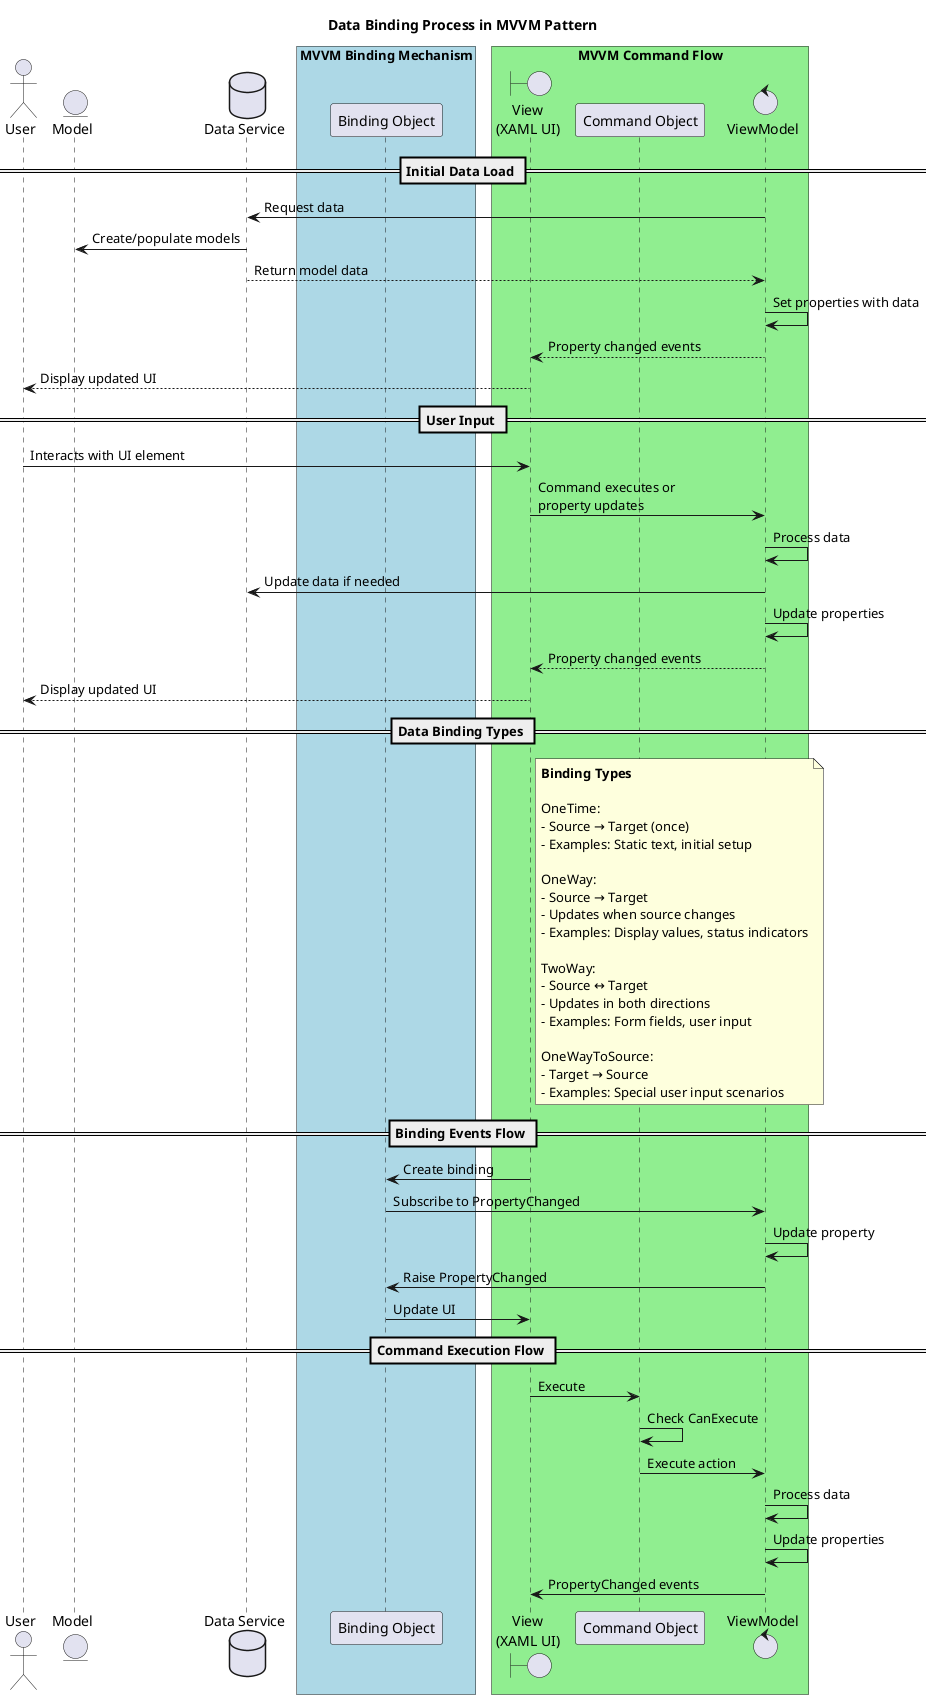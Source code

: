 @startuml Data Binding in MVVM

' Data binding flow in MVVM pattern
title Data Binding Process in MVVM Pattern

actor User
boundary "View\n(XAML UI)" as View
control "ViewModel" as ViewModel
entity "Model" as Model
database "Data Service" as Service

== Initial Data Load ==

ViewModel -> Service : Request data
Service -> Model : Create/populate models
Service --> ViewModel : Return model data
ViewModel -> ViewModel : Set properties with data
ViewModel --> View : Property changed events
View --> User : Display updated UI

== User Input ==

User -> View : Interacts with UI element
View -> ViewModel : Command executes or\nproperty updates
ViewModel -> ViewModel : Process data
ViewModel -> Service : Update data if needed
ViewModel -> ViewModel : Update properties
ViewModel --> View : Property changed events
View --> User : Display updated UI

== Data Binding Types ==

note right of View
  **Binding Types**
  
  OneTime:
  - Source → Target (once)
  - Examples: Static text, initial setup
  
  OneWay:
  - Source → Target
  - Updates when source changes
  - Examples: Display values, status indicators
  
  TwoWay:
  - Source ↔ Target
  - Updates in both directions
  - Examples: Form fields, user input
  
  OneWayToSource:
  - Target → Source
  - Examples: Special user input scenarios
end note

== Binding Events Flow ==

box "MVVM Binding Mechanism" #LightBlue
participant View
participant "Binding Object" as Binding
participant ViewModel
end box

View -> Binding : Create binding
Binding -> ViewModel : Subscribe to PropertyChanged
ViewModel -> ViewModel : Update property
ViewModel -> Binding : Raise PropertyChanged
Binding -> View : Update UI

== Command Execution Flow ==

box "MVVM Command Flow" #LightGreen
participant View
participant "Command Object" as Command
participant ViewModel
end box

View -> Command : Execute
Command -> Command : Check CanExecute
Command -> ViewModel : Execute action
ViewModel -> ViewModel : Process data
ViewModel -> ViewModel : Update properties
ViewModel -> View : PropertyChanged events

@enduml 